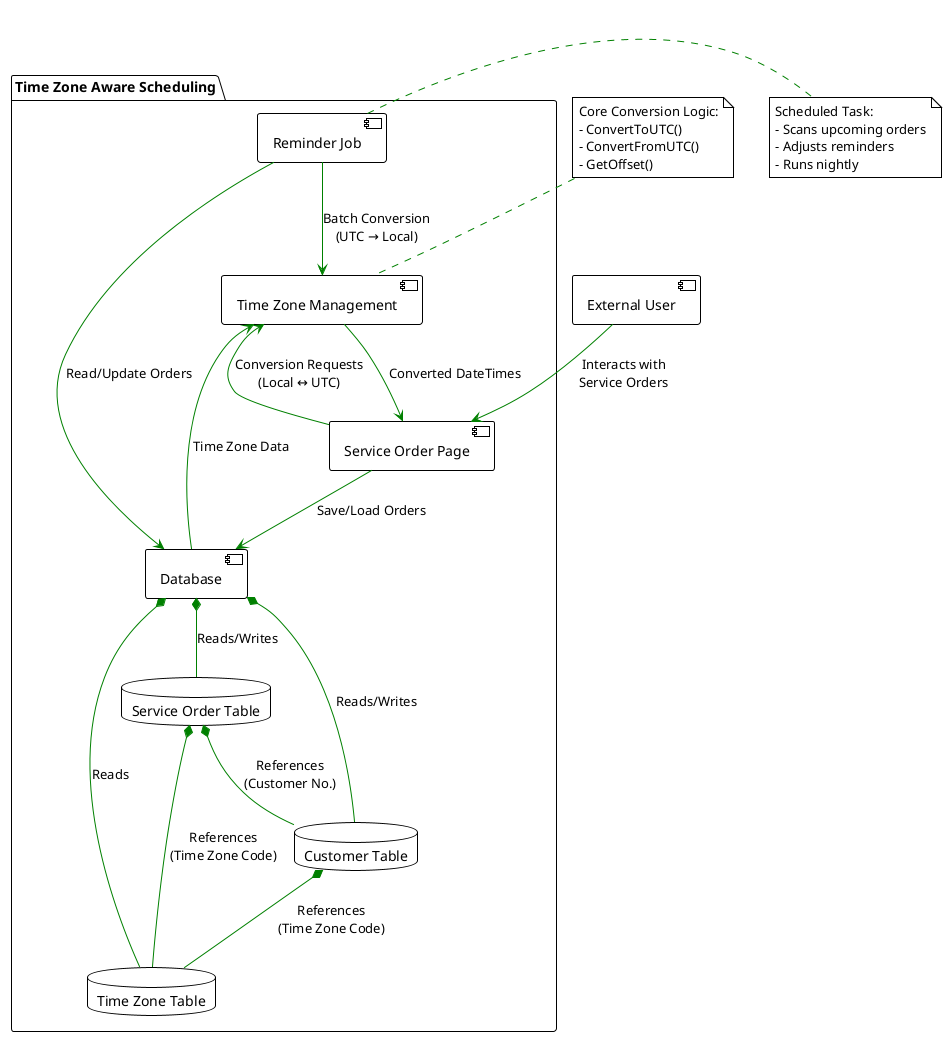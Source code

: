 @startuml   Workflow
!theme plain
skinparam component {
  BackgroundColor White
  BorderColor Black
  ArrowColor #Green
}

package "Time Zone Aware Scheduling" {
  [Service Order Page] as UI
  [Time Zone Management] as TZM
  [Reminder Job] as RJ
  [Database] as DB

  database "Time Zone Table" as TZT
  database "Customer Table" as Cust
  database "Service Order Table" as SO
}

[External User] as User

User --> UI : Interacts with\nService Orders
UI --> TZM : Conversion Requests\n(Local ↔ UTC)
TZM --> UI : Converted DateTimes
UI --> DB : Save/Load Orders
RJ --> TZM : Batch Conversion\n(UTC → Local)
RJ --> DB : Read/Update Orders
DB --> TZM : Time Zone Data

DB *-- TZT : Reads
DB *-- Cust : Reads/Writes
DB *-- SO : Reads/Writes

Cust *-- TZT : References\n(Time Zone Code)
SO *-- TZT : References\n(Time Zone Code)
SO *-- Cust : References\n(Customer No.)

note top of TZM
  Core Conversion Logic:
  - ConvertToUTC()
  - ConvertFromUTC()
  - GetOffset()
end note

note right of RJ
  Scheduled Task:
  - Scans upcoming orders
  - Adjusts reminders
  - Runs nightly
end note
@enduml